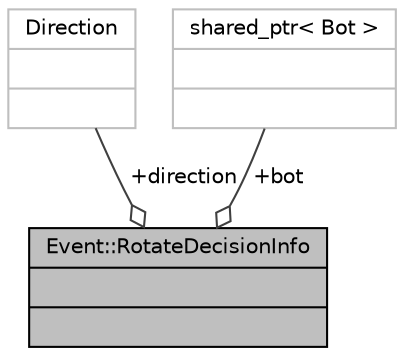 digraph "Event::RotateDecisionInfo"
{
 // INTERACTIVE_SVG=YES
 // LATEX_PDF_SIZE
  bgcolor="transparent";
  edge [fontname="Helvetica",fontsize="10",labelfontname="Helvetica",labelfontsize="10"];
  node [fontname="Helvetica",fontsize="10",shape=record];
  Node1 [label="{Event::RotateDecisionInfo\n||}",height=0.2,width=0.4,color="black", fillcolor="grey75", style="filled", fontcolor="black",tooltip=" "];
  Node2 -> Node1 [color="grey25",fontsize="10",style="solid",label=" +direction" ,arrowhead="odiamond",fontname="Helvetica"];
  Node2 [label="{Direction\n||}",height=0.2,width=0.4,color="grey75",tooltip=" "];
  Node3 -> Node1 [color="grey25",fontsize="10",style="solid",label=" +bot" ,arrowhead="odiamond",fontname="Helvetica"];
  Node3 [label="{shared_ptr\< Bot \>\n||}",height=0.2,width=0.4,color="grey75",tooltip=" "];
}
